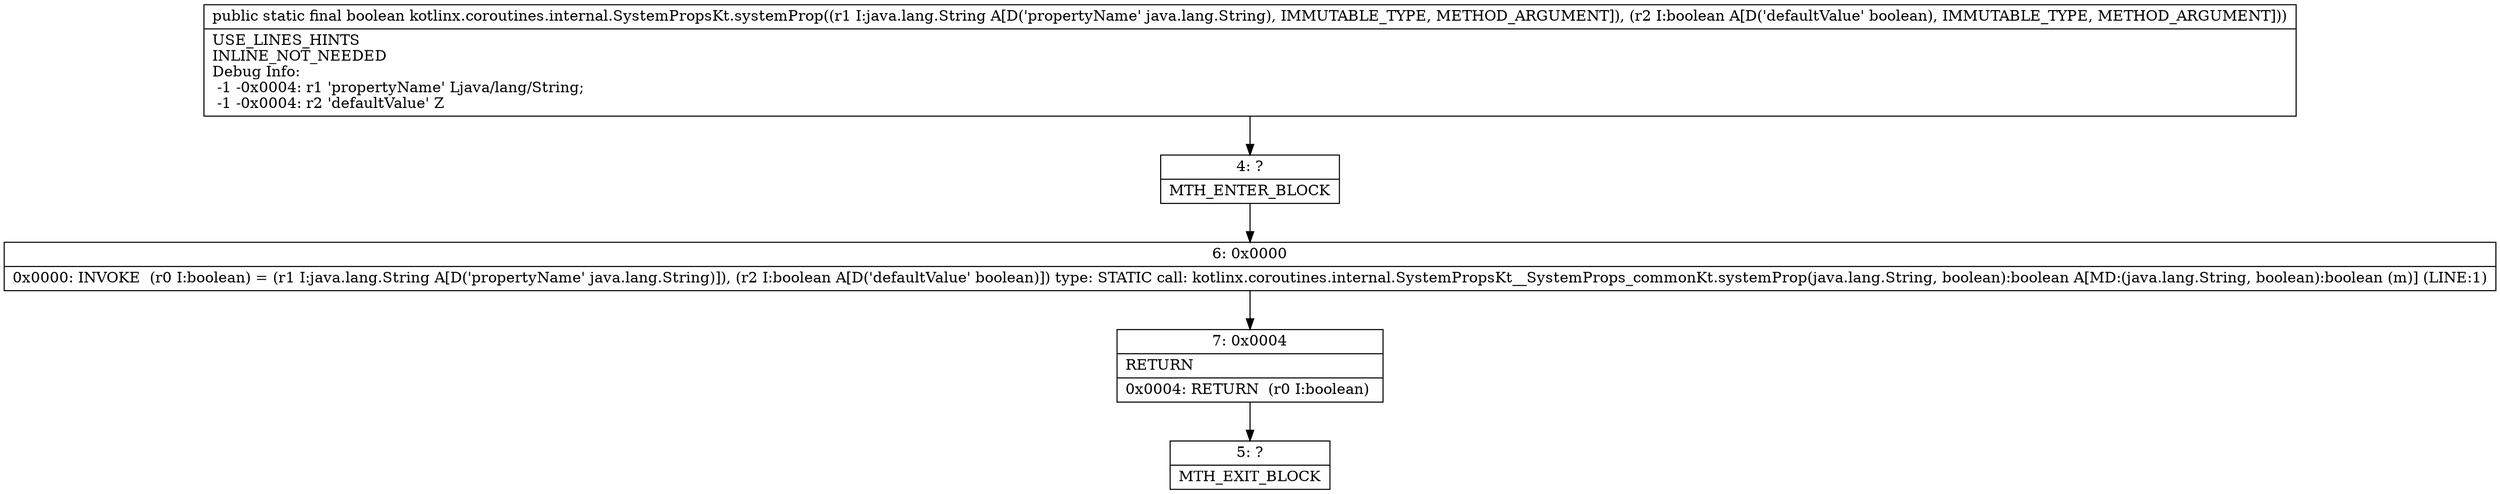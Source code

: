 digraph "CFG forkotlinx.coroutines.internal.SystemPropsKt.systemProp(Ljava\/lang\/String;Z)Z" {
Node_4 [shape=record,label="{4\:\ ?|MTH_ENTER_BLOCK\l}"];
Node_6 [shape=record,label="{6\:\ 0x0000|0x0000: INVOKE  (r0 I:boolean) = (r1 I:java.lang.String A[D('propertyName' java.lang.String)]), (r2 I:boolean A[D('defaultValue' boolean)]) type: STATIC call: kotlinx.coroutines.internal.SystemPropsKt__SystemProps_commonKt.systemProp(java.lang.String, boolean):boolean A[MD:(java.lang.String, boolean):boolean (m)] (LINE:1)\l}"];
Node_7 [shape=record,label="{7\:\ 0x0004|RETURN\l|0x0004: RETURN  (r0 I:boolean) \l}"];
Node_5 [shape=record,label="{5\:\ ?|MTH_EXIT_BLOCK\l}"];
MethodNode[shape=record,label="{public static final boolean kotlinx.coroutines.internal.SystemPropsKt.systemProp((r1 I:java.lang.String A[D('propertyName' java.lang.String), IMMUTABLE_TYPE, METHOD_ARGUMENT]), (r2 I:boolean A[D('defaultValue' boolean), IMMUTABLE_TYPE, METHOD_ARGUMENT]))  | USE_LINES_HINTS\lINLINE_NOT_NEEDED\lDebug Info:\l  \-1 \-0x0004: r1 'propertyName' Ljava\/lang\/String;\l  \-1 \-0x0004: r2 'defaultValue' Z\l}"];
MethodNode -> Node_4;Node_4 -> Node_6;
Node_6 -> Node_7;
Node_7 -> Node_5;
}

